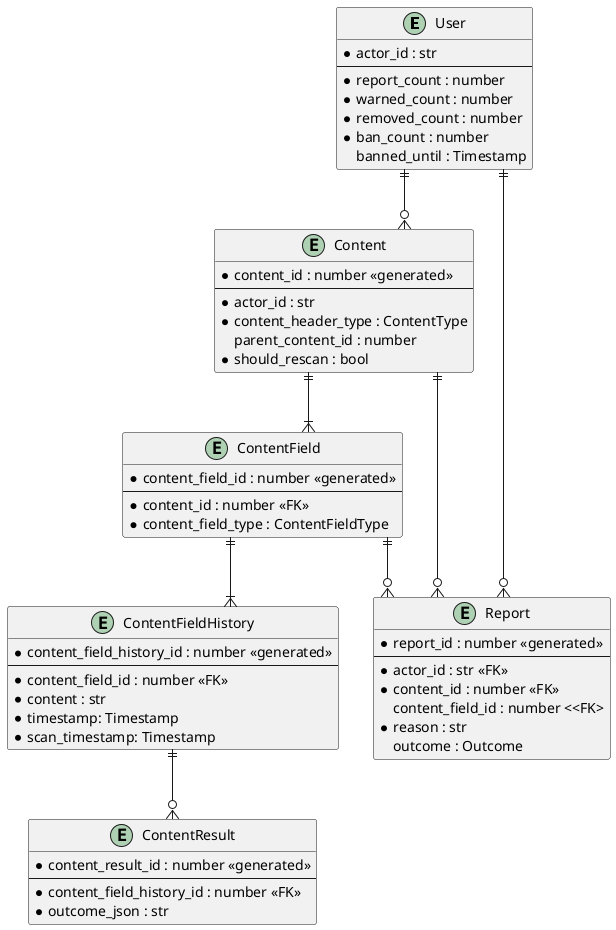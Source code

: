 @startuml ie
skinparam linetype ortho

entity User {
    * actor_id : str
    ---
    * report_count : number
    * warned_count : number
    * removed_count : number
    * ban_count : number
    banned_until : Timestamp
}

entity Content {
    * content_id : number <<generated>>
    ---
    * actor_id : str
    * content_header_type : ContentType
    parent_content_id : number
    * should_rescan : bool
}

entity ContentField {
    * content_field_id : number <<generated>>
    ---
    * content_id : number <<FK>>
    * content_field_type : ContentFieldType
}

entity ContentFieldHistory {
    * content_field_history_id : number <<generated>>
    ---
    * content_field_id : number <<FK>>
    * content : str
    * timestamp: Timestamp
    * scan_timestamp: Timestamp
}

entity ContentResult {
    * content_result_id : number <<generated>>
    ---
    * content_field_history_id : number <<FK>>
    * outcome_json : str
}

entity Report {
    * report_id : number <<generated>>
    ---
    * actor_id : str <<FK>>
    * content_id : number <<FK>>
    content_field_id : number <<FK>
    * reason : str
    outcome : Outcome
}

User ||--o{ Report
User ||--o{ Content
Content ||--o{ Report
ContentField ||--o{ Report
Content ||--|{ ContentField
ContentField ||--|{ ContentFieldHistory
ContentFieldHistory ||--o{ ContentResult
@enduml